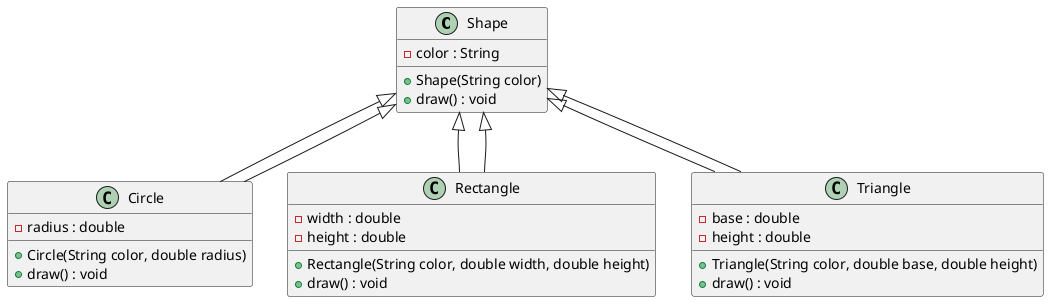 @startuml
class Shape {
    - color : String
    + Shape(String color)
    + draw() : void
}

class Circle extends Shape {
    - radius : double
    + Circle(String color, double radius)
    + draw() : void
}

class Rectangle extends Shape {
    - width : double
    - height : double
    + Rectangle(String color, double width, double height)
    + draw() : void
}

class Triangle extends Shape {
    - base : double
    - height : double
    + Triangle(String color, double base, double height)
    + draw() : void
}

Shape <|-- Circle
Shape <|-- Rectangle
Shape <|-- Triangle
@enduml